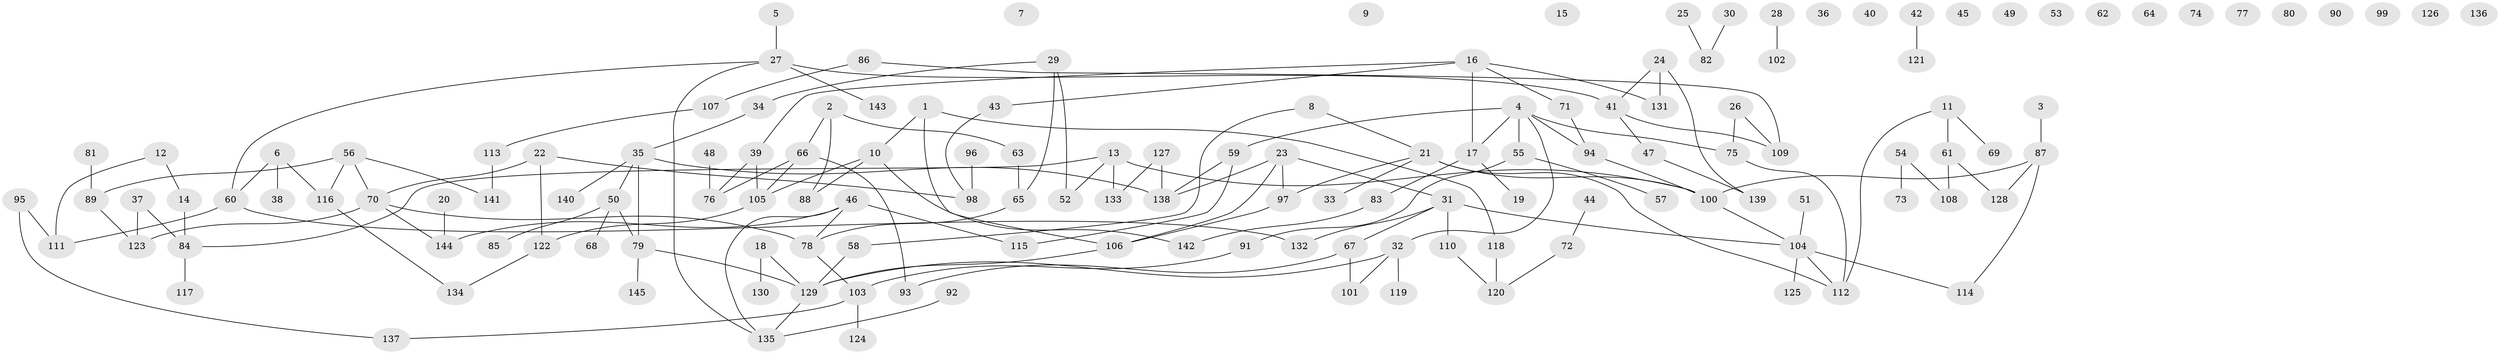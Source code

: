 // Generated by graph-tools (version 1.1) at 2025/49/03/09/25 03:49:07]
// undirected, 145 vertices, 163 edges
graph export_dot {
graph [start="1"]
  node [color=gray90,style=filled];
  1;
  2;
  3;
  4;
  5;
  6;
  7;
  8;
  9;
  10;
  11;
  12;
  13;
  14;
  15;
  16;
  17;
  18;
  19;
  20;
  21;
  22;
  23;
  24;
  25;
  26;
  27;
  28;
  29;
  30;
  31;
  32;
  33;
  34;
  35;
  36;
  37;
  38;
  39;
  40;
  41;
  42;
  43;
  44;
  45;
  46;
  47;
  48;
  49;
  50;
  51;
  52;
  53;
  54;
  55;
  56;
  57;
  58;
  59;
  60;
  61;
  62;
  63;
  64;
  65;
  66;
  67;
  68;
  69;
  70;
  71;
  72;
  73;
  74;
  75;
  76;
  77;
  78;
  79;
  80;
  81;
  82;
  83;
  84;
  85;
  86;
  87;
  88;
  89;
  90;
  91;
  92;
  93;
  94;
  95;
  96;
  97;
  98;
  99;
  100;
  101;
  102;
  103;
  104;
  105;
  106;
  107;
  108;
  109;
  110;
  111;
  112;
  113;
  114;
  115;
  116;
  117;
  118;
  119;
  120;
  121;
  122;
  123;
  124;
  125;
  126;
  127;
  128;
  129;
  130;
  131;
  132;
  133;
  134;
  135;
  136;
  137;
  138;
  139;
  140;
  141;
  142;
  143;
  144;
  145;
  1 -- 10;
  1 -- 106;
  1 -- 118;
  2 -- 63;
  2 -- 66;
  2 -- 88;
  3 -- 87;
  4 -- 17;
  4 -- 32;
  4 -- 55;
  4 -- 59;
  4 -- 75;
  4 -- 94;
  5 -- 27;
  6 -- 38;
  6 -- 60;
  6 -- 116;
  8 -- 21;
  8 -- 58;
  10 -- 88;
  10 -- 105;
  10 -- 142;
  11 -- 61;
  11 -- 69;
  11 -- 112;
  12 -- 14;
  12 -- 111;
  13 -- 52;
  13 -- 84;
  13 -- 100;
  13 -- 133;
  14 -- 84;
  16 -- 17;
  16 -- 39;
  16 -- 43;
  16 -- 71;
  16 -- 131;
  17 -- 19;
  17 -- 83;
  18 -- 129;
  18 -- 130;
  20 -- 144;
  21 -- 33;
  21 -- 97;
  21 -- 100;
  21 -- 112;
  22 -- 70;
  22 -- 98;
  22 -- 122;
  23 -- 31;
  23 -- 97;
  23 -- 106;
  23 -- 138;
  24 -- 41;
  24 -- 131;
  24 -- 139;
  25 -- 82;
  26 -- 75;
  26 -- 109;
  27 -- 41;
  27 -- 60;
  27 -- 135;
  27 -- 143;
  28 -- 102;
  29 -- 34;
  29 -- 52;
  29 -- 65;
  30 -- 82;
  31 -- 67;
  31 -- 104;
  31 -- 110;
  31 -- 132;
  32 -- 101;
  32 -- 119;
  32 -- 129;
  34 -- 35;
  35 -- 50;
  35 -- 79;
  35 -- 138;
  35 -- 140;
  37 -- 84;
  37 -- 123;
  39 -- 76;
  39 -- 105;
  41 -- 47;
  41 -- 109;
  42 -- 121;
  43 -- 98;
  44 -- 72;
  46 -- 78;
  46 -- 115;
  46 -- 135;
  46 -- 144;
  47 -- 139;
  48 -- 76;
  50 -- 68;
  50 -- 79;
  50 -- 85;
  51 -- 104;
  54 -- 73;
  54 -- 108;
  55 -- 57;
  55 -- 91;
  56 -- 70;
  56 -- 89;
  56 -- 116;
  56 -- 141;
  58 -- 129;
  59 -- 115;
  59 -- 138;
  60 -- 111;
  60 -- 132;
  61 -- 108;
  61 -- 128;
  63 -- 65;
  65 -- 78;
  66 -- 76;
  66 -- 93;
  66 -- 105;
  67 -- 93;
  67 -- 101;
  70 -- 78;
  70 -- 123;
  70 -- 144;
  71 -- 94;
  72 -- 120;
  75 -- 112;
  78 -- 103;
  79 -- 129;
  79 -- 145;
  81 -- 89;
  83 -- 142;
  84 -- 117;
  86 -- 107;
  86 -- 109;
  87 -- 100;
  87 -- 114;
  87 -- 128;
  89 -- 123;
  91 -- 103;
  92 -- 135;
  94 -- 100;
  95 -- 111;
  95 -- 137;
  96 -- 98;
  97 -- 106;
  100 -- 104;
  103 -- 124;
  103 -- 137;
  104 -- 112;
  104 -- 114;
  104 -- 125;
  105 -- 122;
  106 -- 129;
  107 -- 113;
  110 -- 120;
  113 -- 141;
  116 -- 134;
  118 -- 120;
  122 -- 134;
  127 -- 133;
  127 -- 138;
  129 -- 135;
}
